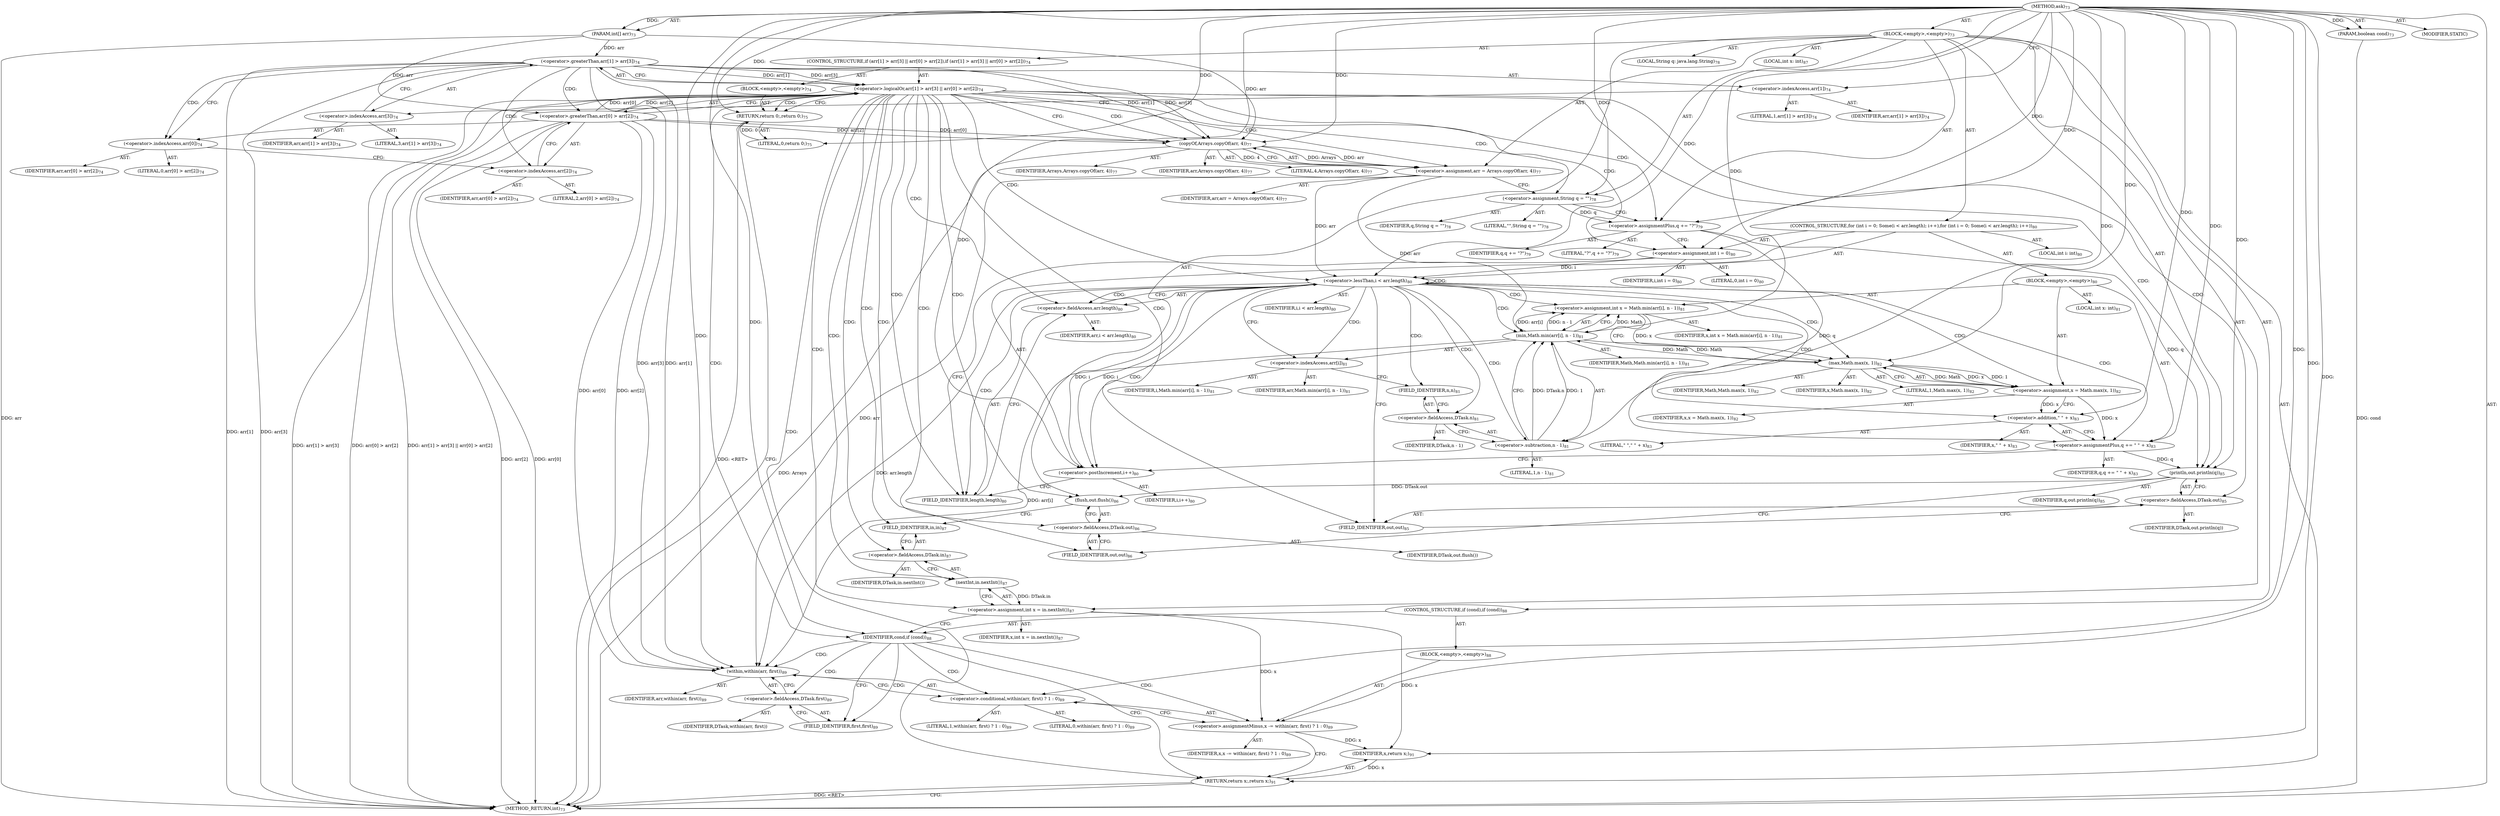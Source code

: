digraph "ask" {  
"310" [label = <(METHOD,ask)<SUB>73</SUB>> ]
"311" [label = <(PARAM,int[] arr)<SUB>73</SUB>> ]
"312" [label = <(PARAM,boolean cond)<SUB>73</SUB>> ]
"313" [label = <(BLOCK,&lt;empty&gt;,&lt;empty&gt;)<SUB>73</SUB>> ]
"314" [label = <(CONTROL_STRUCTURE,if (arr[1] &gt; arr[3] || arr[0] &gt; arr[2]),if (arr[1] &gt; arr[3] || arr[0] &gt; arr[2]))<SUB>74</SUB>> ]
"315" [label = <(&lt;operator&gt;.logicalOr,arr[1] &gt; arr[3] || arr[0] &gt; arr[2])<SUB>74</SUB>> ]
"316" [label = <(&lt;operator&gt;.greaterThan,arr[1] &gt; arr[3])<SUB>74</SUB>> ]
"317" [label = <(&lt;operator&gt;.indexAccess,arr[1])<SUB>74</SUB>> ]
"318" [label = <(IDENTIFIER,arr,arr[1] &gt; arr[3])<SUB>74</SUB>> ]
"319" [label = <(LITERAL,1,arr[1] &gt; arr[3])<SUB>74</SUB>> ]
"320" [label = <(&lt;operator&gt;.indexAccess,arr[3])<SUB>74</SUB>> ]
"321" [label = <(IDENTIFIER,arr,arr[1] &gt; arr[3])<SUB>74</SUB>> ]
"322" [label = <(LITERAL,3,arr[1] &gt; arr[3])<SUB>74</SUB>> ]
"323" [label = <(&lt;operator&gt;.greaterThan,arr[0] &gt; arr[2])<SUB>74</SUB>> ]
"324" [label = <(&lt;operator&gt;.indexAccess,arr[0])<SUB>74</SUB>> ]
"325" [label = <(IDENTIFIER,arr,arr[0] &gt; arr[2])<SUB>74</SUB>> ]
"326" [label = <(LITERAL,0,arr[0] &gt; arr[2])<SUB>74</SUB>> ]
"327" [label = <(&lt;operator&gt;.indexAccess,arr[2])<SUB>74</SUB>> ]
"328" [label = <(IDENTIFIER,arr,arr[0] &gt; arr[2])<SUB>74</SUB>> ]
"329" [label = <(LITERAL,2,arr[0] &gt; arr[2])<SUB>74</SUB>> ]
"330" [label = <(BLOCK,&lt;empty&gt;,&lt;empty&gt;)<SUB>74</SUB>> ]
"331" [label = <(RETURN,return 0;,return 0;)<SUB>75</SUB>> ]
"332" [label = <(LITERAL,0,return 0;)<SUB>75</SUB>> ]
"333" [label = <(&lt;operator&gt;.assignment,arr = Arrays.copyOf(arr, 4))<SUB>77</SUB>> ]
"334" [label = <(IDENTIFIER,arr,arr = Arrays.copyOf(arr, 4))<SUB>77</SUB>> ]
"335" [label = <(copyOf,Arrays.copyOf(arr, 4))<SUB>77</SUB>> ]
"336" [label = <(IDENTIFIER,Arrays,Arrays.copyOf(arr, 4))<SUB>77</SUB>> ]
"337" [label = <(IDENTIFIER,arr,Arrays.copyOf(arr, 4))<SUB>77</SUB>> ]
"338" [label = <(LITERAL,4,Arrays.copyOf(arr, 4))<SUB>77</SUB>> ]
"339" [label = <(LOCAL,String q: java.lang.String)<SUB>78</SUB>> ]
"340" [label = <(&lt;operator&gt;.assignment,String q = &quot;&quot;)<SUB>78</SUB>> ]
"341" [label = <(IDENTIFIER,q,String q = &quot;&quot;)<SUB>78</SUB>> ]
"342" [label = <(LITERAL,&quot;&quot;,String q = &quot;&quot;)<SUB>78</SUB>> ]
"343" [label = <(&lt;operator&gt;.assignmentPlus,q += &quot;?&quot;)<SUB>79</SUB>> ]
"344" [label = <(IDENTIFIER,q,q += &quot;?&quot;)<SUB>79</SUB>> ]
"345" [label = <(LITERAL,&quot;?&quot;,q += &quot;?&quot;)<SUB>79</SUB>> ]
"346" [label = <(CONTROL_STRUCTURE,for (int i = 0; Some(i &lt; arr.length); i++),for (int i = 0; Some(i &lt; arr.length); i++))<SUB>80</SUB>> ]
"347" [label = <(LOCAL,int i: int)<SUB>80</SUB>> ]
"348" [label = <(&lt;operator&gt;.assignment,int i = 0)<SUB>80</SUB>> ]
"349" [label = <(IDENTIFIER,i,int i = 0)<SUB>80</SUB>> ]
"350" [label = <(LITERAL,0,int i = 0)<SUB>80</SUB>> ]
"351" [label = <(&lt;operator&gt;.lessThan,i &lt; arr.length)<SUB>80</SUB>> ]
"352" [label = <(IDENTIFIER,i,i &lt; arr.length)<SUB>80</SUB>> ]
"353" [label = <(&lt;operator&gt;.fieldAccess,arr.length)<SUB>80</SUB>> ]
"354" [label = <(IDENTIFIER,arr,i &lt; arr.length)<SUB>80</SUB>> ]
"355" [label = <(FIELD_IDENTIFIER,length,length)<SUB>80</SUB>> ]
"356" [label = <(&lt;operator&gt;.postIncrement,i++)<SUB>80</SUB>> ]
"357" [label = <(IDENTIFIER,i,i++)<SUB>80</SUB>> ]
"358" [label = <(BLOCK,&lt;empty&gt;,&lt;empty&gt;)<SUB>80</SUB>> ]
"359" [label = <(LOCAL,int x: int)<SUB>81</SUB>> ]
"360" [label = <(&lt;operator&gt;.assignment,int x = Math.min(arr[i], n - 1))<SUB>81</SUB>> ]
"361" [label = <(IDENTIFIER,x,int x = Math.min(arr[i], n - 1))<SUB>81</SUB>> ]
"362" [label = <(min,Math.min(arr[i], n - 1))<SUB>81</SUB>> ]
"363" [label = <(IDENTIFIER,Math,Math.min(arr[i], n - 1))<SUB>81</SUB>> ]
"364" [label = <(&lt;operator&gt;.indexAccess,arr[i])<SUB>81</SUB>> ]
"365" [label = <(IDENTIFIER,arr,Math.min(arr[i], n - 1))<SUB>81</SUB>> ]
"366" [label = <(IDENTIFIER,i,Math.min(arr[i], n - 1))<SUB>81</SUB>> ]
"367" [label = <(&lt;operator&gt;.subtraction,n - 1)<SUB>81</SUB>> ]
"368" [label = <(&lt;operator&gt;.fieldAccess,DTask.n)<SUB>81</SUB>> ]
"369" [label = <(IDENTIFIER,DTask,n - 1)> ]
"370" [label = <(FIELD_IDENTIFIER,n,n)<SUB>81</SUB>> ]
"371" [label = <(LITERAL,1,n - 1)<SUB>81</SUB>> ]
"372" [label = <(&lt;operator&gt;.assignment,x = Math.max(x, 1))<SUB>82</SUB>> ]
"373" [label = <(IDENTIFIER,x,x = Math.max(x, 1))<SUB>82</SUB>> ]
"374" [label = <(max,Math.max(x, 1))<SUB>82</SUB>> ]
"375" [label = <(IDENTIFIER,Math,Math.max(x, 1))<SUB>82</SUB>> ]
"376" [label = <(IDENTIFIER,x,Math.max(x, 1))<SUB>82</SUB>> ]
"377" [label = <(LITERAL,1,Math.max(x, 1))<SUB>82</SUB>> ]
"378" [label = <(&lt;operator&gt;.assignmentPlus,q += &quot; &quot; + x)<SUB>83</SUB>> ]
"379" [label = <(IDENTIFIER,q,q += &quot; &quot; + x)<SUB>83</SUB>> ]
"380" [label = <(&lt;operator&gt;.addition,&quot; &quot; + x)<SUB>83</SUB>> ]
"381" [label = <(LITERAL,&quot; &quot;,&quot; &quot; + x)<SUB>83</SUB>> ]
"382" [label = <(IDENTIFIER,x,&quot; &quot; + x)<SUB>83</SUB>> ]
"383" [label = <(println,out.println(q))<SUB>85</SUB>> ]
"384" [label = <(&lt;operator&gt;.fieldAccess,DTask.out)<SUB>85</SUB>> ]
"385" [label = <(IDENTIFIER,DTask,out.println(q))> ]
"386" [label = <(FIELD_IDENTIFIER,out,out)<SUB>85</SUB>> ]
"387" [label = <(IDENTIFIER,q,out.println(q))<SUB>85</SUB>> ]
"388" [label = <(flush,out.flush())<SUB>86</SUB>> ]
"389" [label = <(&lt;operator&gt;.fieldAccess,DTask.out)<SUB>86</SUB>> ]
"390" [label = <(IDENTIFIER,DTask,out.flush())> ]
"391" [label = <(FIELD_IDENTIFIER,out,out)<SUB>86</SUB>> ]
"392" [label = <(LOCAL,int x: int)<SUB>87</SUB>> ]
"393" [label = <(&lt;operator&gt;.assignment,int x = in.nextInt())<SUB>87</SUB>> ]
"394" [label = <(IDENTIFIER,x,int x = in.nextInt())<SUB>87</SUB>> ]
"395" [label = <(nextInt,in.nextInt())<SUB>87</SUB>> ]
"396" [label = <(&lt;operator&gt;.fieldAccess,DTask.in)<SUB>87</SUB>> ]
"397" [label = <(IDENTIFIER,DTask,in.nextInt())> ]
"398" [label = <(FIELD_IDENTIFIER,in,in)<SUB>87</SUB>> ]
"399" [label = <(CONTROL_STRUCTURE,if (cond),if (cond))<SUB>88</SUB>> ]
"400" [label = <(IDENTIFIER,cond,if (cond))<SUB>88</SUB>> ]
"401" [label = <(BLOCK,&lt;empty&gt;,&lt;empty&gt;)<SUB>88</SUB>> ]
"402" [label = <(&lt;operator&gt;.assignmentMinus,x -= within(arr, first) ? 1 : 0)<SUB>89</SUB>> ]
"403" [label = <(IDENTIFIER,x,x -= within(arr, first) ? 1 : 0)<SUB>89</SUB>> ]
"404" [label = <(&lt;operator&gt;.conditional,within(arr, first) ? 1 : 0)<SUB>89</SUB>> ]
"405" [label = <(within,within(arr, first))<SUB>89</SUB>> ]
"406" [label = <(IDENTIFIER,arr,within(arr, first))<SUB>89</SUB>> ]
"407" [label = <(&lt;operator&gt;.fieldAccess,DTask.first)<SUB>89</SUB>> ]
"408" [label = <(IDENTIFIER,DTask,within(arr, first))> ]
"409" [label = <(FIELD_IDENTIFIER,first,first)<SUB>89</SUB>> ]
"410" [label = <(LITERAL,1,within(arr, first) ? 1 : 0)<SUB>89</SUB>> ]
"411" [label = <(LITERAL,0,within(arr, first) ? 1 : 0)<SUB>89</SUB>> ]
"412" [label = <(RETURN,return x;,return x;)<SUB>91</SUB>> ]
"413" [label = <(IDENTIFIER,x,return x;)<SUB>91</SUB>> ]
"414" [label = <(MODIFIER,STATIC)> ]
"415" [label = <(METHOD_RETURN,int)<SUB>73</SUB>> ]
  "310" -> "311"  [ label = "AST: "] 
  "310" -> "312"  [ label = "AST: "] 
  "310" -> "313"  [ label = "AST: "] 
  "310" -> "414"  [ label = "AST: "] 
  "310" -> "415"  [ label = "AST: "] 
  "313" -> "314"  [ label = "AST: "] 
  "313" -> "333"  [ label = "AST: "] 
  "313" -> "339"  [ label = "AST: "] 
  "313" -> "340"  [ label = "AST: "] 
  "313" -> "343"  [ label = "AST: "] 
  "313" -> "346"  [ label = "AST: "] 
  "313" -> "383"  [ label = "AST: "] 
  "313" -> "388"  [ label = "AST: "] 
  "313" -> "392"  [ label = "AST: "] 
  "313" -> "393"  [ label = "AST: "] 
  "313" -> "399"  [ label = "AST: "] 
  "313" -> "412"  [ label = "AST: "] 
  "314" -> "315"  [ label = "AST: "] 
  "314" -> "330"  [ label = "AST: "] 
  "315" -> "316"  [ label = "AST: "] 
  "315" -> "323"  [ label = "AST: "] 
  "316" -> "317"  [ label = "AST: "] 
  "316" -> "320"  [ label = "AST: "] 
  "317" -> "318"  [ label = "AST: "] 
  "317" -> "319"  [ label = "AST: "] 
  "320" -> "321"  [ label = "AST: "] 
  "320" -> "322"  [ label = "AST: "] 
  "323" -> "324"  [ label = "AST: "] 
  "323" -> "327"  [ label = "AST: "] 
  "324" -> "325"  [ label = "AST: "] 
  "324" -> "326"  [ label = "AST: "] 
  "327" -> "328"  [ label = "AST: "] 
  "327" -> "329"  [ label = "AST: "] 
  "330" -> "331"  [ label = "AST: "] 
  "331" -> "332"  [ label = "AST: "] 
  "333" -> "334"  [ label = "AST: "] 
  "333" -> "335"  [ label = "AST: "] 
  "335" -> "336"  [ label = "AST: "] 
  "335" -> "337"  [ label = "AST: "] 
  "335" -> "338"  [ label = "AST: "] 
  "340" -> "341"  [ label = "AST: "] 
  "340" -> "342"  [ label = "AST: "] 
  "343" -> "344"  [ label = "AST: "] 
  "343" -> "345"  [ label = "AST: "] 
  "346" -> "347"  [ label = "AST: "] 
  "346" -> "348"  [ label = "AST: "] 
  "346" -> "351"  [ label = "AST: "] 
  "346" -> "356"  [ label = "AST: "] 
  "346" -> "358"  [ label = "AST: "] 
  "348" -> "349"  [ label = "AST: "] 
  "348" -> "350"  [ label = "AST: "] 
  "351" -> "352"  [ label = "AST: "] 
  "351" -> "353"  [ label = "AST: "] 
  "353" -> "354"  [ label = "AST: "] 
  "353" -> "355"  [ label = "AST: "] 
  "356" -> "357"  [ label = "AST: "] 
  "358" -> "359"  [ label = "AST: "] 
  "358" -> "360"  [ label = "AST: "] 
  "358" -> "372"  [ label = "AST: "] 
  "358" -> "378"  [ label = "AST: "] 
  "360" -> "361"  [ label = "AST: "] 
  "360" -> "362"  [ label = "AST: "] 
  "362" -> "363"  [ label = "AST: "] 
  "362" -> "364"  [ label = "AST: "] 
  "362" -> "367"  [ label = "AST: "] 
  "364" -> "365"  [ label = "AST: "] 
  "364" -> "366"  [ label = "AST: "] 
  "367" -> "368"  [ label = "AST: "] 
  "367" -> "371"  [ label = "AST: "] 
  "368" -> "369"  [ label = "AST: "] 
  "368" -> "370"  [ label = "AST: "] 
  "372" -> "373"  [ label = "AST: "] 
  "372" -> "374"  [ label = "AST: "] 
  "374" -> "375"  [ label = "AST: "] 
  "374" -> "376"  [ label = "AST: "] 
  "374" -> "377"  [ label = "AST: "] 
  "378" -> "379"  [ label = "AST: "] 
  "378" -> "380"  [ label = "AST: "] 
  "380" -> "381"  [ label = "AST: "] 
  "380" -> "382"  [ label = "AST: "] 
  "383" -> "384"  [ label = "AST: "] 
  "383" -> "387"  [ label = "AST: "] 
  "384" -> "385"  [ label = "AST: "] 
  "384" -> "386"  [ label = "AST: "] 
  "388" -> "389"  [ label = "AST: "] 
  "389" -> "390"  [ label = "AST: "] 
  "389" -> "391"  [ label = "AST: "] 
  "393" -> "394"  [ label = "AST: "] 
  "393" -> "395"  [ label = "AST: "] 
  "395" -> "396"  [ label = "AST: "] 
  "396" -> "397"  [ label = "AST: "] 
  "396" -> "398"  [ label = "AST: "] 
  "399" -> "400"  [ label = "AST: "] 
  "399" -> "401"  [ label = "AST: "] 
  "401" -> "402"  [ label = "AST: "] 
  "402" -> "403"  [ label = "AST: "] 
  "402" -> "404"  [ label = "AST: "] 
  "404" -> "405"  [ label = "AST: "] 
  "404" -> "410"  [ label = "AST: "] 
  "404" -> "411"  [ label = "AST: "] 
  "405" -> "406"  [ label = "AST: "] 
  "405" -> "407"  [ label = "AST: "] 
  "407" -> "408"  [ label = "AST: "] 
  "407" -> "409"  [ label = "AST: "] 
  "412" -> "413"  [ label = "AST: "] 
  "333" -> "340"  [ label = "CFG: "] 
  "340" -> "343"  [ label = "CFG: "] 
  "343" -> "348"  [ label = "CFG: "] 
  "383" -> "391"  [ label = "CFG: "] 
  "388" -> "398"  [ label = "CFG: "] 
  "393" -> "400"  [ label = "CFG: "] 
  "412" -> "415"  [ label = "CFG: "] 
  "315" -> "331"  [ label = "CFG: "] 
  "315" -> "335"  [ label = "CFG: "] 
  "335" -> "333"  [ label = "CFG: "] 
  "348" -> "355"  [ label = "CFG: "] 
  "351" -> "364"  [ label = "CFG: "] 
  "351" -> "386"  [ label = "CFG: "] 
  "356" -> "355"  [ label = "CFG: "] 
  "384" -> "383"  [ label = "CFG: "] 
  "389" -> "388"  [ label = "CFG: "] 
  "395" -> "393"  [ label = "CFG: "] 
  "400" -> "409"  [ label = "CFG: "] 
  "400" -> "412"  [ label = "CFG: "] 
  "316" -> "315"  [ label = "CFG: "] 
  "316" -> "324"  [ label = "CFG: "] 
  "323" -> "315"  [ label = "CFG: "] 
  "331" -> "415"  [ label = "CFG: "] 
  "353" -> "351"  [ label = "CFG: "] 
  "360" -> "374"  [ label = "CFG: "] 
  "372" -> "380"  [ label = "CFG: "] 
  "378" -> "356"  [ label = "CFG: "] 
  "386" -> "384"  [ label = "CFG: "] 
  "391" -> "389"  [ label = "CFG: "] 
  "396" -> "395"  [ label = "CFG: "] 
  "402" -> "412"  [ label = "CFG: "] 
  "317" -> "320"  [ label = "CFG: "] 
  "320" -> "316"  [ label = "CFG: "] 
  "324" -> "327"  [ label = "CFG: "] 
  "327" -> "323"  [ label = "CFG: "] 
  "355" -> "353"  [ label = "CFG: "] 
  "362" -> "360"  [ label = "CFG: "] 
  "374" -> "372"  [ label = "CFG: "] 
  "380" -> "378"  [ label = "CFG: "] 
  "398" -> "396"  [ label = "CFG: "] 
  "404" -> "402"  [ label = "CFG: "] 
  "364" -> "370"  [ label = "CFG: "] 
  "367" -> "362"  [ label = "CFG: "] 
  "405" -> "404"  [ label = "CFG: "] 
  "368" -> "367"  [ label = "CFG: "] 
  "407" -> "405"  [ label = "CFG: "] 
  "370" -> "368"  [ label = "CFG: "] 
  "409" -> "407"  [ label = "CFG: "] 
  "310" -> "317"  [ label = "CFG: "] 
  "412" -> "415"  [ label = "DDG: &lt;RET&gt;"] 
  "331" -> "415"  [ label = "DDG: &lt;RET&gt;"] 
  "311" -> "415"  [ label = "DDG: arr"] 
  "312" -> "415"  [ label = "DDG: cond"] 
  "316" -> "415"  [ label = "DDG: arr[1]"] 
  "316" -> "415"  [ label = "DDG: arr[3]"] 
  "315" -> "415"  [ label = "DDG: arr[1] &gt; arr[3]"] 
  "323" -> "415"  [ label = "DDG: arr[0]"] 
  "323" -> "415"  [ label = "DDG: arr[2]"] 
  "315" -> "415"  [ label = "DDG: arr[0] &gt; arr[2]"] 
  "315" -> "415"  [ label = "DDG: arr[1] &gt; arr[3] || arr[0] &gt; arr[2]"] 
  "335" -> "415"  [ label = "DDG: Arrays"] 
  "310" -> "311"  [ label = "DDG: "] 
  "310" -> "312"  [ label = "DDG: "] 
  "335" -> "333"  [ label = "DDG: Arrays"] 
  "335" -> "333"  [ label = "DDG: arr"] 
  "335" -> "333"  [ label = "DDG: 4"] 
  "310" -> "340"  [ label = "DDG: "] 
  "310" -> "343"  [ label = "DDG: "] 
  "395" -> "393"  [ label = "DDG: DTask.in"] 
  "413" -> "412"  [ label = "DDG: x"] 
  "340" -> "343"  [ label = "DDG: q"] 
  "310" -> "348"  [ label = "DDG: "] 
  "343" -> "383"  [ label = "DDG: q"] 
  "378" -> "383"  [ label = "DDG: q"] 
  "310" -> "383"  [ label = "DDG: "] 
  "383" -> "388"  [ label = "DDG: DTask.out"] 
  "310" -> "400"  [ label = "DDG: "] 
  "393" -> "413"  [ label = "DDG: x"] 
  "402" -> "413"  [ label = "DDG: x"] 
  "310" -> "413"  [ label = "DDG: "] 
  "316" -> "315"  [ label = "DDG: arr[1]"] 
  "316" -> "315"  [ label = "DDG: arr[3]"] 
  "323" -> "315"  [ label = "DDG: arr[0]"] 
  "323" -> "315"  [ label = "DDG: arr[2]"] 
  "332" -> "331"  [ label = "DDG: 0"] 
  "310" -> "331"  [ label = "DDG: "] 
  "310" -> "335"  [ label = "DDG: "] 
  "311" -> "335"  [ label = "DDG: arr"] 
  "316" -> "335"  [ label = "DDG: arr[1]"] 
  "316" -> "335"  [ label = "DDG: arr[3]"] 
  "323" -> "335"  [ label = "DDG: arr[0]"] 
  "323" -> "335"  [ label = "DDG: arr[2]"] 
  "348" -> "351"  [ label = "DDG: i"] 
  "356" -> "351"  [ label = "DDG: i"] 
  "310" -> "351"  [ label = "DDG: "] 
  "333" -> "351"  [ label = "DDG: arr"] 
  "351" -> "356"  [ label = "DDG: i"] 
  "310" -> "356"  [ label = "DDG: "] 
  "362" -> "360"  [ label = "DDG: Math"] 
  "362" -> "360"  [ label = "DDG: arr[i]"] 
  "362" -> "360"  [ label = "DDG: n - 1"] 
  "374" -> "372"  [ label = "DDG: Math"] 
  "374" -> "372"  [ label = "DDG: x"] 
  "374" -> "372"  [ label = "DDG: 1"] 
  "310" -> "378"  [ label = "DDG: "] 
  "372" -> "378"  [ label = "DDG: x"] 
  "310" -> "402"  [ label = "DDG: "] 
  "311" -> "316"  [ label = "DDG: arr"] 
  "311" -> "323"  [ label = "DDG: arr"] 
  "310" -> "332"  [ label = "DDG: "] 
  "343" -> "378"  [ label = "DDG: q"] 
  "393" -> "402"  [ label = "DDG: x"] 
  "374" -> "362"  [ label = "DDG: Math"] 
  "310" -> "362"  [ label = "DDG: "] 
  "333" -> "362"  [ label = "DDG: arr"] 
  "367" -> "362"  [ label = "DDG: DTask.n"] 
  "367" -> "362"  [ label = "DDG: 1"] 
  "362" -> "374"  [ label = "DDG: Math"] 
  "310" -> "374"  [ label = "DDG: "] 
  "360" -> "374"  [ label = "DDG: x"] 
  "310" -> "380"  [ label = "DDG: "] 
  "372" -> "380"  [ label = "DDG: x"] 
  "310" -> "404"  [ label = "DDG: "] 
  "310" -> "367"  [ label = "DDG: "] 
  "316" -> "405"  [ label = "DDG: arr[1]"] 
  "316" -> "405"  [ label = "DDG: arr[3]"] 
  "323" -> "405"  [ label = "DDG: arr[0]"] 
  "323" -> "405"  [ label = "DDG: arr[2]"] 
  "333" -> "405"  [ label = "DDG: arr"] 
  "351" -> "405"  [ label = "DDG: arr.length"] 
  "362" -> "405"  [ label = "DDG: arr[i]"] 
  "310" -> "405"  [ label = "DDG: "] 
  "315" -> "384"  [ label = "CDG: "] 
  "315" -> "348"  [ label = "CDG: "] 
  "315" -> "383"  [ label = "CDG: "] 
  "315" -> "386"  [ label = "CDG: "] 
  "315" -> "388"  [ label = "CDG: "] 
  "315" -> "395"  [ label = "CDG: "] 
  "315" -> "331"  [ label = "CDG: "] 
  "315" -> "396"  [ label = "CDG: "] 
  "315" -> "400"  [ label = "CDG: "] 
  "315" -> "353"  [ label = "CDG: "] 
  "315" -> "340"  [ label = "CDG: "] 
  "315" -> "412"  [ label = "CDG: "] 
  "315" -> "389"  [ label = "CDG: "] 
  "315" -> "343"  [ label = "CDG: "] 
  "315" -> "355"  [ label = "CDG: "] 
  "315" -> "393"  [ label = "CDG: "] 
  "315" -> "333"  [ label = "CDG: "] 
  "315" -> "335"  [ label = "CDG: "] 
  "315" -> "391"  [ label = "CDG: "] 
  "315" -> "351"  [ label = "CDG: "] 
  "315" -> "398"  [ label = "CDG: "] 
  "351" -> "364"  [ label = "CDG: "] 
  "351" -> "356"  [ label = "CDG: "] 
  "351" -> "370"  [ label = "CDG: "] 
  "351" -> "378"  [ label = "CDG: "] 
  "351" -> "353"  [ label = "CDG: "] 
  "351" -> "372"  [ label = "CDG: "] 
  "351" -> "362"  [ label = "CDG: "] 
  "351" -> "355"  [ label = "CDG: "] 
  "351" -> "360"  [ label = "CDG: "] 
  "351" -> "374"  [ label = "CDG: "] 
  "351" -> "380"  [ label = "CDG: "] 
  "351" -> "368"  [ label = "CDG: "] 
  "351" -> "367"  [ label = "CDG: "] 
  "351" -> "351"  [ label = "CDG: "] 
  "400" -> "405"  [ label = "CDG: "] 
  "400" -> "409"  [ label = "CDG: "] 
  "400" -> "404"  [ label = "CDG: "] 
  "400" -> "402"  [ label = "CDG: "] 
  "400" -> "407"  [ label = "CDG: "] 
  "316" -> "324"  [ label = "CDG: "] 
  "316" -> "323"  [ label = "CDG: "] 
  "316" -> "327"  [ label = "CDG: "] 
}
